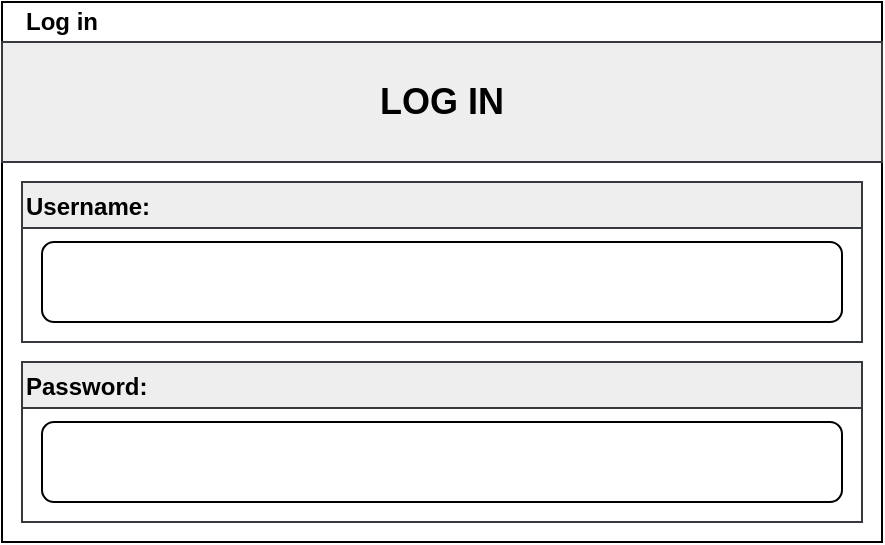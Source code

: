 <mxfile version="15.4.0" type="device"><diagram id="XPghY93DmQTSq3Ty9vzQ" name="Sida-1"><mxGraphModel dx="768" dy="482" grid="1" gridSize="10" guides="1" tooltips="1" connect="1" arrows="1" fold="1" page="1" pageScale="1" pageWidth="827" pageHeight="1169" math="0" shadow="0"><root><mxCell id="0"/><mxCell id="1" parent="0"/><mxCell id="DS9s2IOA05YshK4gUG04-1" value="" style="rounded=0;whiteSpace=wrap;html=1;" vertex="1" parent="1"><mxGeometry x="160" y="440" width="440" height="270" as="geometry"/></mxCell><mxCell id="DS9s2IOA05YshK4gUG04-2" value="" style="rounded=0;whiteSpace=wrap;html=1;fillColor=#eeeeee;strokeColor=#36393d;" vertex="1" parent="1"><mxGeometry x="160" y="460" width="440" height="60" as="geometry"/></mxCell><mxCell id="DS9s2IOA05YshK4gUG04-3" value="Username:" style="swimlane;fillColor=#eeeeee;strokeColor=#36393d;align=left;" vertex="1" parent="1"><mxGeometry x="170" y="530" width="420" height="80" as="geometry"/></mxCell><mxCell id="DS9s2IOA05YshK4gUG04-4" value="" style="rounded=1;whiteSpace=wrap;html=1;" vertex="1" parent="DS9s2IOA05YshK4gUG04-3"><mxGeometry x="10" y="30" width="400" height="40" as="geometry"/></mxCell><mxCell id="DS9s2IOA05YshK4gUG04-5" value="Password:" style="swimlane;fillColor=#eeeeee;strokeColor=#36393d;align=left;" vertex="1" parent="1"><mxGeometry x="170" y="620" width="420" height="80" as="geometry"/></mxCell><mxCell id="DS9s2IOA05YshK4gUG04-6" value="" style="rounded=1;whiteSpace=wrap;html=1;" vertex="1" parent="DS9s2IOA05YshK4gUG04-5"><mxGeometry x="10" y="30" width="400" height="40" as="geometry"/></mxCell><mxCell id="DS9s2IOA05YshK4gUG04-7" value="LOG IN" style="text;html=1;strokeColor=none;fillColor=none;align=center;verticalAlign=middle;whiteSpace=wrap;rounded=0;fontStyle=1;fontSize=18;" vertex="1" parent="1"><mxGeometry x="180" y="475" width="400" height="30" as="geometry"/></mxCell><mxCell id="DS9s2IOA05YshK4gUG04-8" value="Log in" style="text;html=1;strokeColor=none;fillColor=none;align=center;verticalAlign=middle;whiteSpace=wrap;rounded=0;fontSize=12;fontStyle=1" vertex="1" parent="1"><mxGeometry x="160" y="440" width="60" height="20" as="geometry"/></mxCell></root></mxGraphModel></diagram></mxfile>